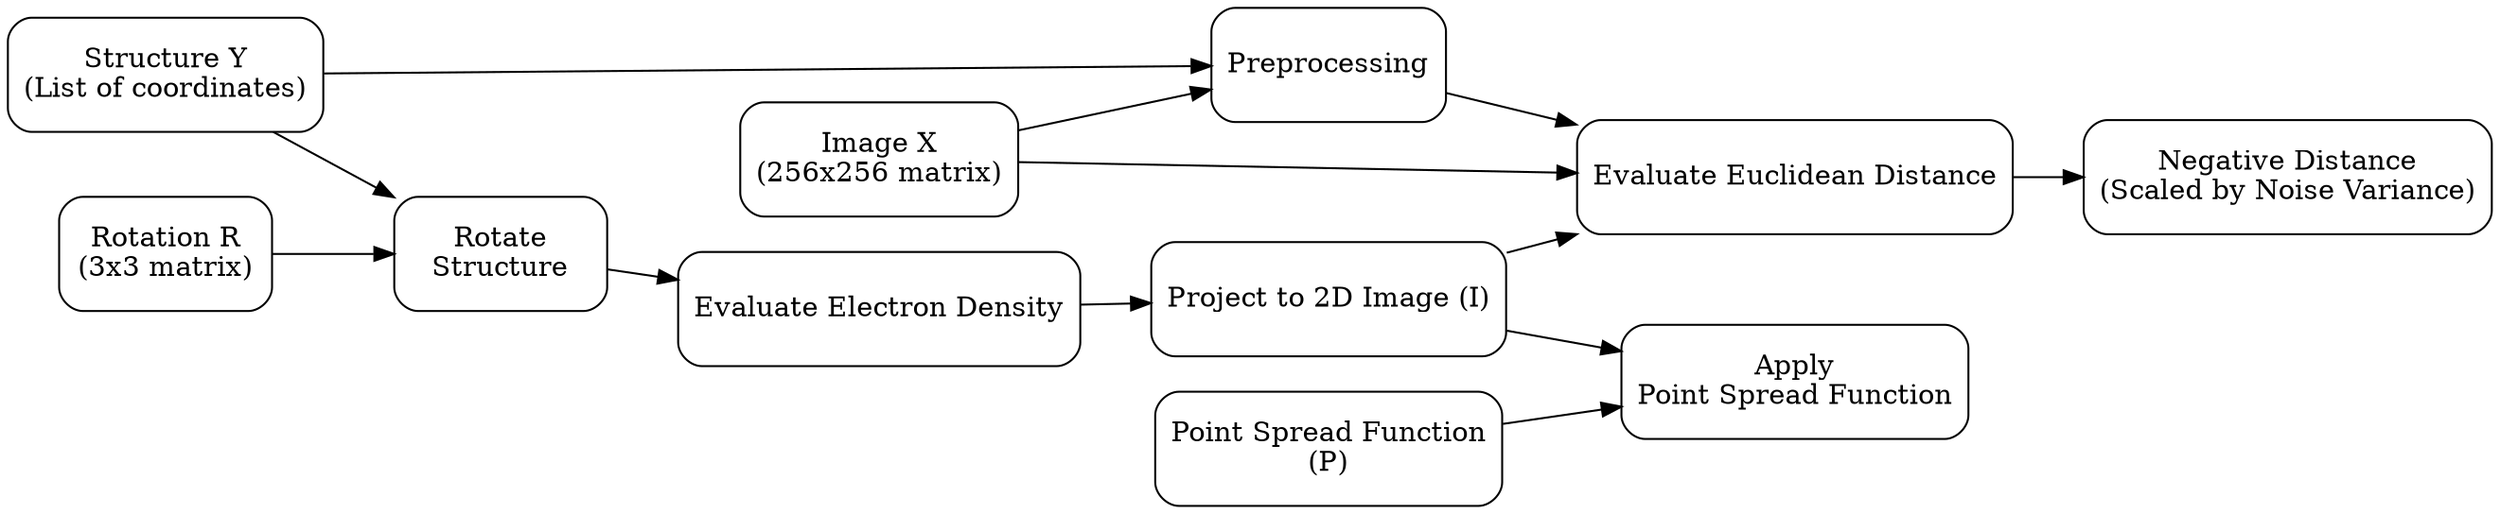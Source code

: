digraph cryo_EM_workflow {
  rankdir=LR; // Left to Right direction
  
  // Nodes
  node [shape=box, style=rounded, width=1.5, height=0.8];
  0 [label="Image X\n(256x256 matrix)"];
  1 [label="Structure Y\n(List of coordinates)"];
  2 [label="Rotation R\n(3x3 matrix)"];
  3 [label="Point Spread Function\n(P)"];
  4 [label="Preprocessing"];
  5 [label="Rotate\nStructure"];
  6 [label="Evaluate Electron Density"];
  7 [label="Project to 2D Image (I)"];
  8 [label="Apply\nPoint Spread Function"];
  9 [label="Evaluate Euclidean Distance"];
  10 [label="Negative Distance\n(Scaled by Noise Variance)"];
  
  // Edges
  0 -> 4;
  1 -> 4;
  2 -> 5;
  1 -> 5;
  5 -> 6;
  6 -> 7;
  7 -> 8;
  3 -> 8;
  4 -> 9;
  7 -> 9;
  0 -> 9;
  9 -> 10;
}
